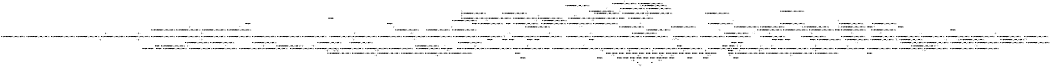 digraph BCG {
size = "7, 10.5";
center = TRUE;
node [shape = circle];
0 [peripheries = 2];
0 -> 1 [label = "EX !0 !ATOMIC_EXCH_BRANCH (1, +1, TRUE, +1, 1, FALSE) !:0:1:2:"];
0 -> 2 [label = "EX !1 !ATOMIC_EXCH_BRANCH (1, +0, TRUE, +0, 1, TRUE) !:0:1:2:"];
0 -> 3 [label = "EX !2 !ATOMIC_EXCH_BRANCH (1, +1, TRUE, +0, 3, TRUE) !:0:1:2:"];
0 -> 4 [label = "EX !0 !ATOMIC_EXCH_BRANCH (1, +1, TRUE, +1, 1, FALSE) !:0:1:2:"];
1 -> 5 [label = "EX !2 !ATOMIC_EXCH_BRANCH (1, +1, TRUE, +0, 3, FALSE) !:0:1:2:"];
2 -> 6 [label = "EX !0 !ATOMIC_EXCH_BRANCH (1, +1, TRUE, +1, 1, FALSE) !:0:1:2:"];
2 -> 7 [label = "EX !2 !ATOMIC_EXCH_BRANCH (1, +1, TRUE, +0, 3, TRUE) !:0:1:2:"];
2 -> 8 [label = "EX !0 !ATOMIC_EXCH_BRANCH (1, +1, TRUE, +1, 1, FALSE) !:0:1:2:"];
2 -> 2 [label = "EX !1 !ATOMIC_EXCH_BRANCH (1, +0, TRUE, +0, 1, TRUE) !:0:1:2:"];
3 -> 9 [label = "EX !0 !ATOMIC_EXCH_BRANCH (1, +1, TRUE, +1, 1, TRUE) !:0:1:2:"];
3 -> 10 [label = "TERMINATE !2"];
3 -> 11 [label = "EX !1 !ATOMIC_EXCH_BRANCH (1, +0, TRUE, +0, 1, FALSE) !:0:1:2:"];
3 -> 12 [label = "EX !0 !ATOMIC_EXCH_BRANCH (1, +1, TRUE, +1, 1, TRUE) !:0:1:2:"];
4 -> 5 [label = "EX !2 !ATOMIC_EXCH_BRANCH (1, +1, TRUE, +0, 3, FALSE) !:0:1:2:"];
4 -> 13 [label = "TERMINATE !0"];
4 -> 14 [label = "EX !1 !ATOMIC_EXCH_BRANCH (1, +0, TRUE, +0, 1, FALSE) !:0:1:2:"];
4 -> 15 [label = "EX !2 !ATOMIC_EXCH_BRANCH (1, +1, TRUE, +0, 3, FALSE) !:0:1:2:"];
5 -> 16 [label = "EX !2 !ATOMIC_EXCH_BRANCH (1, +1, TRUE, +1, 1, TRUE) !:0:1:2:"];
6 -> 17 [label = "EX !1 !ATOMIC_EXCH_BRANCH (1, +0, TRUE, +0, 1, FALSE) !:0:1:2:"];
7 -> 18 [label = "EX !1 !ATOMIC_EXCH_BRANCH (1, +0, TRUE, +0, 1, FALSE) !:0:1:2:"];
7 -> 19 [label = "TERMINATE !2"];
7 -> 20 [label = "EX !0 !ATOMIC_EXCH_BRANCH (1, +1, TRUE, +1, 1, TRUE) !:0:1:2:"];
7 -> 11 [label = "EX !1 !ATOMIC_EXCH_BRANCH (1, +0, TRUE, +0, 1, FALSE) !:0:1:2:"];
8 -> 17 [label = "EX !1 !ATOMIC_EXCH_BRANCH (1, +0, TRUE, +0, 1, FALSE) !:0:1:2:"];
8 -> 21 [label = "TERMINATE !0"];
8 -> 22 [label = "EX !2 !ATOMIC_EXCH_BRANCH (1, +1, TRUE, +0, 3, FALSE) !:0:1:2:"];
8 -> 14 [label = "EX !1 !ATOMIC_EXCH_BRANCH (1, +0, TRUE, +0, 1, FALSE) !:0:1:2:"];
9 -> 23 [label = "EX !1 !ATOMIC_EXCH_BRANCH (1, +0, TRUE, +0, 1, FALSE) !:0:1:2:"];
10 -> 24 [label = "EX !0 !ATOMIC_EXCH_BRANCH (1, +1, TRUE, +1, 1, TRUE) !:0:1:"];
10 -> 25 [label = "EX !1 !ATOMIC_EXCH_BRANCH (1, +0, TRUE, +0, 1, FALSE) !:0:1:"];
10 -> 26 [label = "EX !0 !ATOMIC_EXCH_BRANCH (1, +1, TRUE, +1, 1, TRUE) !:0:1:"];
11 -> 27 [label = "EX !0 !ATOMIC_EXCH_BRANCH (1, +1, TRUE, +1, 1, FALSE) !:0:1:2:"];
11 -> 28 [label = "TERMINATE !1"];
11 -> 29 [label = "TERMINATE !2"];
11 -> 30 [label = "EX !0 !ATOMIC_EXCH_BRANCH (1, +1, TRUE, +1, 1, FALSE) !:0:1:2:"];
12 -> 23 [label = "EX !1 !ATOMIC_EXCH_BRANCH (1, +0, TRUE, +0, 1, FALSE) !:0:1:2:"];
12 -> 31 [label = "TERMINATE !2"];
12 -> 32 [label = "EX !1 !ATOMIC_EXCH_BRANCH (1, +0, TRUE, +0, 1, FALSE) !:0:1:2:"];
12 -> 12 [label = "EX !0 !ATOMIC_EXCH_BRANCH (1, +1, TRUE, +1, 1, TRUE) !:0:1:2:"];
13 -> 33 [label = "EX !2 !ATOMIC_EXCH_BRANCH (1, +1, TRUE, +0, 3, FALSE) !:1:2:"];
13 -> 34 [label = "EX !1 !ATOMIC_EXCH_BRANCH (1, +0, TRUE, +0, 1, FALSE) !:1:2:"];
13 -> 35 [label = "EX !2 !ATOMIC_EXCH_BRANCH (1, +1, TRUE, +0, 3, FALSE) !:1:2:"];
14 -> 27 [label = "EX !2 !ATOMIC_EXCH_BRANCH (1, +1, TRUE, +0, 3, TRUE) !:0:1:2:"];
14 -> 36 [label = "TERMINATE !1"];
14 -> 37 [label = "TERMINATE !0"];
14 -> 30 [label = "EX !2 !ATOMIC_EXCH_BRANCH (1, +1, TRUE, +0, 3, TRUE) !:0:1:2:"];
15 -> 16 [label = "EX !2 !ATOMIC_EXCH_BRANCH (1, +1, TRUE, +1, 1, TRUE) !:0:1:2:"];
15 -> 38 [label = "TERMINATE !0"];
15 -> 39 [label = "EX !1 !ATOMIC_EXCH_BRANCH (1, +0, TRUE, +0, 1, FALSE) !:0:1:2:"];
15 -> 40 [label = "EX !2 !ATOMIC_EXCH_BRANCH (1, +1, TRUE, +1, 1, TRUE) !:0:1:2:"];
16 -> 41 [label = "EX !1 !ATOMIC_EXCH_BRANCH (1, +0, TRUE, +0, 1, FALSE) !:0:1:2:"];
17 -> 27 [label = "EX !2 !ATOMIC_EXCH_BRANCH (1, +1, TRUE, +0, 3, TRUE) !:0:1:2:"];
18 -> 27 [label = "EX !0 !ATOMIC_EXCH_BRANCH (1, +1, TRUE, +1, 1, FALSE) !:0:1:2:"];
19 -> 42 [label = "EX !1 !ATOMIC_EXCH_BRANCH (1, +0, TRUE, +0, 1, FALSE) !:0:1:"];
19 -> 43 [label = "EX !0 !ATOMIC_EXCH_BRANCH (1, +1, TRUE, +1, 1, TRUE) !:0:1:"];
19 -> 25 [label = "EX !1 !ATOMIC_EXCH_BRANCH (1, +0, TRUE, +0, 1, FALSE) !:0:1:"];
20 -> 23 [label = "EX !1 !ATOMIC_EXCH_BRANCH (1, +0, TRUE, +0, 1, FALSE) !:0:1:2:"];
20 -> 44 [label = "TERMINATE !2"];
20 -> 32 [label = "EX !1 !ATOMIC_EXCH_BRANCH (1, +0, TRUE, +0, 1, FALSE) !:0:1:2:"];
20 -> 20 [label = "EX !0 !ATOMIC_EXCH_BRANCH (1, +1, TRUE, +1, 1, TRUE) !:0:1:2:"];
21 -> 45 [label = "EX !1 !ATOMIC_EXCH_BRANCH (1, +0, TRUE, +0, 1, FALSE) !:1:2:"];
21 -> 46 [label = "EX !2 !ATOMIC_EXCH_BRANCH (1, +1, TRUE, +0, 3, FALSE) !:1:2:"];
21 -> 34 [label = "EX !1 !ATOMIC_EXCH_BRANCH (1, +0, TRUE, +0, 1, FALSE) !:1:2:"];
22 -> 47 [label = "EX !1 !ATOMIC_EXCH_BRANCH (1, +0, TRUE, +0, 1, FALSE) !:0:1:2:"];
22 -> 48 [label = "TERMINATE !0"];
22 -> 49 [label = "EX !2 !ATOMIC_EXCH_BRANCH (1, +1, TRUE, +1, 1, TRUE) !:0:1:2:"];
22 -> 39 [label = "EX !1 !ATOMIC_EXCH_BRANCH (1, +0, TRUE, +0, 1, FALSE) !:0:1:2:"];
23 -> 27 [label = "EX !0 !ATOMIC_EXCH_BRANCH (1, +1, TRUE, +1, 1, FALSE) !:0:1:2:"];
24 -> 50 [label = "EX !1 !ATOMIC_EXCH_BRANCH (1, +0, TRUE, +0, 1, FALSE) !:0:1:"];
25 -> 51 [label = "EX !0 !ATOMIC_EXCH_BRANCH (1, +1, TRUE, +1, 1, FALSE) !:0:1:"];
25 -> 52 [label = "TERMINATE !1"];
25 -> 53 [label = "EX !0 !ATOMIC_EXCH_BRANCH (1, +1, TRUE, +1, 1, FALSE) !:0:1:"];
26 -> 50 [label = "EX !1 !ATOMIC_EXCH_BRANCH (1, +0, TRUE, +0, 1, FALSE) !:0:1:"];
26 -> 54 [label = "EX !1 !ATOMIC_EXCH_BRANCH (1, +0, TRUE, +0, 1, FALSE) !:0:1:"];
26 -> 26 [label = "EX !0 !ATOMIC_EXCH_BRANCH (1, +1, TRUE, +1, 1, TRUE) !:0:1:"];
27 -> 55 [label = "TERMINATE !0"];
28 -> 56 [label = "EX !0 !ATOMIC_EXCH_BRANCH (1, +1, TRUE, +1, 1, FALSE) !:0:2:"];
28 -> 52 [label = "TERMINATE !2"];
28 -> 57 [label = "EX !0 !ATOMIC_EXCH_BRANCH (1, +1, TRUE, +1, 1, FALSE) !:0:2:"];
29 -> 51 [label = "EX !0 !ATOMIC_EXCH_BRANCH (1, +1, TRUE, +1, 1, FALSE) !:0:1:"];
29 -> 52 [label = "TERMINATE !1"];
29 -> 53 [label = "EX !0 !ATOMIC_EXCH_BRANCH (1, +1, TRUE, +1, 1, FALSE) !:0:1:"];
30 -> 55 [label = "TERMINATE !0"];
30 -> 58 [label = "TERMINATE !1"];
30 -> 59 [label = "TERMINATE !2"];
30 -> 60 [label = "TERMINATE !0"];
31 -> 24 [label = "EX !0 !ATOMIC_EXCH_BRANCH (1, +1, TRUE, +1, 1, TRUE) !:0:1:"];
31 -> 54 [label = "EX !1 !ATOMIC_EXCH_BRANCH (1, +0, TRUE, +0, 1, FALSE) !:0:1:"];
31 -> 26 [label = "EX !0 !ATOMIC_EXCH_BRANCH (1, +1, TRUE, +1, 1, TRUE) !:0:1:"];
32 -> 27 [label = "EX !0 !ATOMIC_EXCH_BRANCH (1, +1, TRUE, +1, 1, FALSE) !:0:1:2:"];
32 -> 61 [label = "TERMINATE !1"];
32 -> 62 [label = "TERMINATE !2"];
32 -> 30 [label = "EX !0 !ATOMIC_EXCH_BRANCH (1, +1, TRUE, +1, 1, FALSE) !:0:1:2:"];
33 -> 63 [label = "EX !2 !ATOMIC_EXCH_BRANCH (1, +1, TRUE, +1, 1, TRUE) !:1:2:"];
34 -> 64 [label = "EX !2 !ATOMIC_EXCH_BRANCH (1, +1, TRUE, +0, 3, TRUE) !:1:2:"];
34 -> 65 [label = "TERMINATE !1"];
34 -> 66 [label = "EX !2 !ATOMIC_EXCH_BRANCH (1, +1, TRUE, +0, 3, TRUE) !:1:2:"];
35 -> 63 [label = "EX !2 !ATOMIC_EXCH_BRANCH (1, +1, TRUE, +1, 1, TRUE) !:1:2:"];
35 -> 67 [label = "EX !1 !ATOMIC_EXCH_BRANCH (1, +0, TRUE, +0, 1, FALSE) !:1:2:"];
35 -> 68 [label = "EX !2 !ATOMIC_EXCH_BRANCH (1, +1, TRUE, +1, 1, TRUE) !:1:2:"];
36 -> 56 [label = "EX !2 !ATOMIC_EXCH_BRANCH (1, +1, TRUE, +0, 3, TRUE) !:0:2:"];
36 -> 65 [label = "TERMINATE !0"];
36 -> 57 [label = "EX !2 !ATOMIC_EXCH_BRANCH (1, +1, TRUE, +0, 3, TRUE) !:0:2:"];
37 -> 64 [label = "EX !2 !ATOMIC_EXCH_BRANCH (1, +1, TRUE, +0, 3, TRUE) !:1:2:"];
37 -> 65 [label = "TERMINATE !1"];
37 -> 66 [label = "EX !2 !ATOMIC_EXCH_BRANCH (1, +1, TRUE, +0, 3, TRUE) !:1:2:"];
38 -> 63 [label = "EX !2 !ATOMIC_EXCH_BRANCH (1, +1, TRUE, +1, 1, TRUE) !:1:2:"];
38 -> 67 [label = "EX !1 !ATOMIC_EXCH_BRANCH (1, +0, TRUE, +0, 1, FALSE) !:1:2:"];
38 -> 68 [label = "EX !2 !ATOMIC_EXCH_BRANCH (1, +1, TRUE, +1, 1, TRUE) !:1:2:"];
39 -> 27 [label = "EX !2 !ATOMIC_EXCH_BRANCH (1, +1, TRUE, +1, 1, FALSE) !:0:1:2:"];
39 -> 69 [label = "TERMINATE !1"];
39 -> 70 [label = "TERMINATE !0"];
39 -> 30 [label = "EX !2 !ATOMIC_EXCH_BRANCH (1, +1, TRUE, +1, 1, FALSE) !:0:1:2:"];
40 -> 41 [label = "EX !1 !ATOMIC_EXCH_BRANCH (1, +0, TRUE, +0, 1, FALSE) !:0:1:2:"];
40 -> 71 [label = "TERMINATE !0"];
40 -> 72 [label = "EX !1 !ATOMIC_EXCH_BRANCH (1, +0, TRUE, +0, 1, FALSE) !:0:1:2:"];
40 -> 15 [label = "EX !2 !ATOMIC_EXCH_BRANCH (1, +1, TRUE, +0, 3, FALSE) !:0:1:2:"];
41 -> 27 [label = "EX !2 !ATOMIC_EXCH_BRANCH (1, +1, TRUE, +0, 3, TRUE) !:0:1:2:"];
42 -> 51 [label = "EX !0 !ATOMIC_EXCH_BRANCH (1, +1, TRUE, +1, 1, FALSE) !:0:1:"];
43 -> 50 [label = "EX !1 !ATOMIC_EXCH_BRANCH (1, +0, TRUE, +0, 1, FALSE) !:0:1:"];
43 -> 54 [label = "EX !1 !ATOMIC_EXCH_BRANCH (1, +0, TRUE, +0, 1, FALSE) !:0:1:"];
43 -> 43 [label = "EX !0 !ATOMIC_EXCH_BRANCH (1, +1, TRUE, +1, 1, TRUE) !:0:1:"];
44 -> 73 [label = "EX !0 !ATOMIC_EXCH_BRANCH (1, +1, TRUE, +1, 1, TRUE) !:0:1:"];
44 -> 54 [label = "EX !1 !ATOMIC_EXCH_BRANCH (1, +0, TRUE, +0, 1, FALSE) !:0:1:"];
44 -> 43 [label = "EX !0 !ATOMIC_EXCH_BRANCH (1, +1, TRUE, +1, 1, TRUE) !:0:1:"];
45 -> 64 [label = "EX !2 !ATOMIC_EXCH_BRANCH (1, +1, TRUE, +0, 3, TRUE) !:1:2:"];
46 -> 74 [label = "EX !1 !ATOMIC_EXCH_BRANCH (1, +0, TRUE, +0, 1, FALSE) !:1:2:"];
46 -> 75 [label = "EX !2 !ATOMIC_EXCH_BRANCH (1, +1, TRUE, +1, 1, TRUE) !:1:2:"];
46 -> 67 [label = "EX !1 !ATOMIC_EXCH_BRANCH (1, +0, TRUE, +0, 1, FALSE) !:1:2:"];
47 -> 27 [label = "EX !2 !ATOMIC_EXCH_BRANCH (1, +1, TRUE, +1, 1, FALSE) !:0:1:2:"];
48 -> 74 [label = "EX !1 !ATOMIC_EXCH_BRANCH (1, +0, TRUE, +0, 1, FALSE) !:1:2:"];
48 -> 75 [label = "EX !2 !ATOMIC_EXCH_BRANCH (1, +1, TRUE, +1, 1, TRUE) !:1:2:"];
48 -> 67 [label = "EX !1 !ATOMIC_EXCH_BRANCH (1, +0, TRUE, +0, 1, FALSE) !:1:2:"];
49 -> 41 [label = "EX !1 !ATOMIC_EXCH_BRANCH (1, +0, TRUE, +0, 1, FALSE) !:0:1:2:"];
49 -> 76 [label = "TERMINATE !0"];
49 -> 22 [label = "EX !2 !ATOMIC_EXCH_BRANCH (1, +1, TRUE, +0, 3, FALSE) !:0:1:2:"];
49 -> 72 [label = "EX !1 !ATOMIC_EXCH_BRANCH (1, +0, TRUE, +0, 1, FALSE) !:0:1:2:"];
50 -> 51 [label = "EX !0 !ATOMIC_EXCH_BRANCH (1, +1, TRUE, +1, 1, FALSE) !:0:1:"];
51 -> 77 [label = "TERMINATE !0"];
52 -> 78 [label = "EX !0 !ATOMIC_EXCH_BRANCH (1, +1, TRUE, +1, 1, FALSE) !:0:"];
52 -> 79 [label = "EX !0 !ATOMIC_EXCH_BRANCH (1, +1, TRUE, +1, 1, FALSE) !:0:"];
53 -> 77 [label = "TERMINATE !0"];
53 -> 80 [label = "TERMINATE !1"];
53 -> 81 [label = "TERMINATE !0"];
54 -> 51 [label = "EX !0 !ATOMIC_EXCH_BRANCH (1, +1, TRUE, +1, 1, FALSE) !:0:1:"];
54 -> 82 [label = "TERMINATE !1"];
54 -> 53 [label = "EX !0 !ATOMIC_EXCH_BRANCH (1, +1, TRUE, +1, 1, FALSE) !:0:1:"];
55 -> 77 [label = "TERMINATE !2"];
56 -> 83 [label = "TERMINATE !0"];
57 -> 83 [label = "TERMINATE !0"];
57 -> 80 [label = "TERMINATE !2"];
57 -> 84 [label = "TERMINATE !0"];
58 -> 83 [label = "TERMINATE !0"];
58 -> 80 [label = "TERMINATE !2"];
58 -> 84 [label = "TERMINATE !0"];
59 -> 77 [label = "TERMINATE !0"];
59 -> 80 [label = "TERMINATE !1"];
59 -> 81 [label = "TERMINATE !0"];
60 -> 77 [label = "TERMINATE !2"];
60 -> 84 [label = "TERMINATE !1"];
60 -> 81 [label = "TERMINATE !2"];
61 -> 56 [label = "EX !0 !ATOMIC_EXCH_BRANCH (1, +1, TRUE, +1, 1, FALSE) !:0:2:"];
61 -> 82 [label = "TERMINATE !2"];
61 -> 57 [label = "EX !0 !ATOMIC_EXCH_BRANCH (1, +1, TRUE, +1, 1, FALSE) !:0:2:"];
62 -> 51 [label = "EX !0 !ATOMIC_EXCH_BRANCH (1, +1, TRUE, +1, 1, FALSE) !:0:1:"];
62 -> 82 [label = "TERMINATE !1"];
62 -> 53 [label = "EX !0 !ATOMIC_EXCH_BRANCH (1, +1, TRUE, +1, 1, FALSE) !:0:1:"];
63 -> 85 [label = "EX !1 !ATOMIC_EXCH_BRANCH (1, +0, TRUE, +0, 1, FALSE) !:1:2:"];
64 -> 77 [label = "TERMINATE !2"];
65 -> 86 [label = "EX !2 !ATOMIC_EXCH_BRANCH (1, +1, TRUE, +0, 3, TRUE) !:2:"];
65 -> 87 [label = "EX !2 !ATOMIC_EXCH_BRANCH (1, +1, TRUE, +0, 3, TRUE) !:2:"];
66 -> 77 [label = "TERMINATE !2"];
66 -> 84 [label = "TERMINATE !1"];
66 -> 81 [label = "TERMINATE !2"];
67 -> 64 [label = "EX !2 !ATOMIC_EXCH_BRANCH (1, +1, TRUE, +1, 1, FALSE) !:1:2:"];
67 -> 88 [label = "TERMINATE !1"];
67 -> 66 [label = "EX !2 !ATOMIC_EXCH_BRANCH (1, +1, TRUE, +1, 1, FALSE) !:1:2:"];
68 -> 85 [label = "EX !1 !ATOMIC_EXCH_BRANCH (1, +0, TRUE, +0, 1, FALSE) !:1:2:"];
68 -> 89 [label = "EX !1 !ATOMIC_EXCH_BRANCH (1, +0, TRUE, +0, 1, FALSE) !:1:2:"];
68 -> 35 [label = "EX !2 !ATOMIC_EXCH_BRANCH (1, +1, TRUE, +0, 3, FALSE) !:1:2:"];
69 -> 56 [label = "EX !2 !ATOMIC_EXCH_BRANCH (1, +1, TRUE, +1, 1, FALSE) !:0:2:"];
69 -> 88 [label = "TERMINATE !0"];
69 -> 57 [label = "EX !2 !ATOMIC_EXCH_BRANCH (1, +1, TRUE, +1, 1, FALSE) !:0:2:"];
70 -> 64 [label = "EX !2 !ATOMIC_EXCH_BRANCH (1, +1, TRUE, +1, 1, FALSE) !:1:2:"];
70 -> 88 [label = "TERMINATE !1"];
70 -> 66 [label = "EX !2 !ATOMIC_EXCH_BRANCH (1, +1, TRUE, +1, 1, FALSE) !:1:2:"];
71 -> 33 [label = "EX !2 !ATOMIC_EXCH_BRANCH (1, +1, TRUE, +0, 3, FALSE) !:1:2:"];
71 -> 89 [label = "EX !1 !ATOMIC_EXCH_BRANCH (1, +0, TRUE, +0, 1, FALSE) !:1:2:"];
71 -> 35 [label = "EX !2 !ATOMIC_EXCH_BRANCH (1, +1, TRUE, +0, 3, FALSE) !:1:2:"];
72 -> 27 [label = "EX !2 !ATOMIC_EXCH_BRANCH (1, +1, TRUE, +0, 3, TRUE) !:0:1:2:"];
72 -> 90 [label = "TERMINATE !1"];
72 -> 91 [label = "TERMINATE !0"];
72 -> 30 [label = "EX !2 !ATOMIC_EXCH_BRANCH (1, +1, TRUE, +0, 3, TRUE) !:0:1:2:"];
73 -> 50 [label = "EX !1 !ATOMIC_EXCH_BRANCH (1, +0, TRUE, +0, 1, FALSE) !:0:1:"];
74 -> 64 [label = "EX !2 !ATOMIC_EXCH_BRANCH (1, +1, TRUE, +1, 1, FALSE) !:1:2:"];
75 -> 85 [label = "EX !1 !ATOMIC_EXCH_BRANCH (1, +0, TRUE, +0, 1, FALSE) !:1:2:"];
75 -> 46 [label = "EX !2 !ATOMIC_EXCH_BRANCH (1, +1, TRUE, +0, 3, FALSE) !:1:2:"];
75 -> 89 [label = "EX !1 !ATOMIC_EXCH_BRANCH (1, +0, TRUE, +0, 1, FALSE) !:1:2:"];
76 -> 85 [label = "EX !1 !ATOMIC_EXCH_BRANCH (1, +0, TRUE, +0, 1, FALSE) !:1:2:"];
76 -> 46 [label = "EX !2 !ATOMIC_EXCH_BRANCH (1, +1, TRUE, +0, 3, FALSE) !:1:2:"];
76 -> 89 [label = "EX !1 !ATOMIC_EXCH_BRANCH (1, +0, TRUE, +0, 1, FALSE) !:1:2:"];
77 -> 92 [label = "TERMINATE !1"];
78 -> 92 [label = "TERMINATE !0"];
79 -> 92 [label = "TERMINATE !0"];
79 -> 93 [label = "TERMINATE !0"];
80 -> 92 [label = "TERMINATE !0"];
80 -> 93 [label = "TERMINATE !0"];
81 -> 92 [label = "TERMINATE !1"];
81 -> 93 [label = "TERMINATE !1"];
82 -> 78 [label = "EX !0 !ATOMIC_EXCH_BRANCH (1, +1, TRUE, +1, 1, FALSE) !:0:"];
82 -> 79 [label = "EX !0 !ATOMIC_EXCH_BRANCH (1, +1, TRUE, +1, 1, FALSE) !:0:"];
83 -> 92 [label = "TERMINATE !2"];
84 -> 92 [label = "TERMINATE !2"];
84 -> 93 [label = "TERMINATE !2"];
85 -> 64 [label = "EX !2 !ATOMIC_EXCH_BRANCH (1, +1, TRUE, +0, 3, TRUE) !:1:2:"];
86 -> 92 [label = "TERMINATE !2"];
87 -> 92 [label = "TERMINATE !2"];
87 -> 93 [label = "TERMINATE !2"];
88 -> 86 [label = "EX !2 !ATOMIC_EXCH_BRANCH (1, +1, TRUE, +1, 1, FALSE) !:2:"];
88 -> 87 [label = "EX !2 !ATOMIC_EXCH_BRANCH (1, +1, TRUE, +1, 1, FALSE) !:2:"];
89 -> 64 [label = "EX !2 !ATOMIC_EXCH_BRANCH (1, +1, TRUE, +0, 3, TRUE) !:1:2:"];
89 -> 94 [label = "TERMINATE !1"];
89 -> 66 [label = "EX !2 !ATOMIC_EXCH_BRANCH (1, +1, TRUE, +0, 3, TRUE) !:1:2:"];
90 -> 56 [label = "EX !2 !ATOMIC_EXCH_BRANCH (1, +1, TRUE, +0, 3, TRUE) !:0:2:"];
90 -> 94 [label = "TERMINATE !0"];
90 -> 57 [label = "EX !2 !ATOMIC_EXCH_BRANCH (1, +1, TRUE, +0, 3, TRUE) !:0:2:"];
91 -> 64 [label = "EX !2 !ATOMIC_EXCH_BRANCH (1, +1, TRUE, +0, 3, TRUE) !:1:2:"];
91 -> 94 [label = "TERMINATE !1"];
91 -> 66 [label = "EX !2 !ATOMIC_EXCH_BRANCH (1, +1, TRUE, +0, 3, TRUE) !:1:2:"];
92 -> 95 [label = "exit"];
93 -> 95 [label = "exit"];
94 -> 86 [label = "EX !2 !ATOMIC_EXCH_BRANCH (1, +1, TRUE, +0, 3, TRUE) !:2:"];
94 -> 87 [label = "EX !2 !ATOMIC_EXCH_BRANCH (1, +1, TRUE, +0, 3, TRUE) !:2:"];
}
